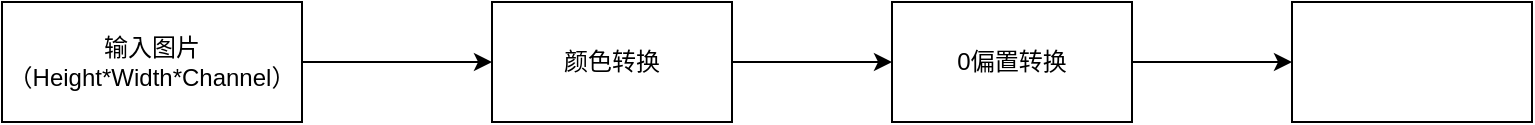 <mxfile version="14.6.1" type="github">
  <diagram id="sXlfjVdnzh4Tp1Z5orWX" name="Page-1">
    <mxGraphModel dx="1038" dy="616" grid="1" gridSize="10" guides="1" tooltips="1" connect="1" arrows="1" fold="1" page="1" pageScale="1" pageWidth="827" pageHeight="1169" math="0" shadow="0">
      <root>
        <mxCell id="0" />
        <mxCell id="1" parent="0" />
        <mxCell id="Q39B2pXQYlMSOcaU-6DF-3" value="" style="edgeStyle=orthogonalEdgeStyle;rounded=0;orthogonalLoop=1;jettySize=auto;html=1;" edge="1" parent="1" source="Q39B2pXQYlMSOcaU-6DF-1" target="Q39B2pXQYlMSOcaU-6DF-2">
          <mxGeometry relative="1" as="geometry" />
        </mxCell>
        <mxCell id="Q39B2pXQYlMSOcaU-6DF-1" value="输入图片（Height*Width*Channel）" style="rounded=0;whiteSpace=wrap;html=1;" vertex="1" parent="1">
          <mxGeometry x="80" y="180" width="150" height="60" as="geometry" />
        </mxCell>
        <mxCell id="Q39B2pXQYlMSOcaU-6DF-5" value="" style="edgeStyle=orthogonalEdgeStyle;rounded=0;orthogonalLoop=1;jettySize=auto;html=1;" edge="1" parent="1" source="Q39B2pXQYlMSOcaU-6DF-2" target="Q39B2pXQYlMSOcaU-6DF-4">
          <mxGeometry relative="1" as="geometry" />
        </mxCell>
        <mxCell id="Q39B2pXQYlMSOcaU-6DF-2" value="颜色转换" style="rounded=0;whiteSpace=wrap;html=1;" vertex="1" parent="1">
          <mxGeometry x="325" y="180" width="120" height="60" as="geometry" />
        </mxCell>
        <mxCell id="Q39B2pXQYlMSOcaU-6DF-7" value="" style="edgeStyle=orthogonalEdgeStyle;rounded=0;orthogonalLoop=1;jettySize=auto;html=1;" edge="1" parent="1" source="Q39B2pXQYlMSOcaU-6DF-4" target="Q39B2pXQYlMSOcaU-6DF-6">
          <mxGeometry relative="1" as="geometry" />
        </mxCell>
        <mxCell id="Q39B2pXQYlMSOcaU-6DF-4" value="0偏置转换" style="rounded=0;whiteSpace=wrap;html=1;" vertex="1" parent="1">
          <mxGeometry x="525" y="180" width="120" height="60" as="geometry" />
        </mxCell>
        <mxCell id="Q39B2pXQYlMSOcaU-6DF-6" value="" style="rounded=0;whiteSpace=wrap;html=1;" vertex="1" parent="1">
          <mxGeometry x="725" y="180" width="120" height="60" as="geometry" />
        </mxCell>
      </root>
    </mxGraphModel>
  </diagram>
</mxfile>
